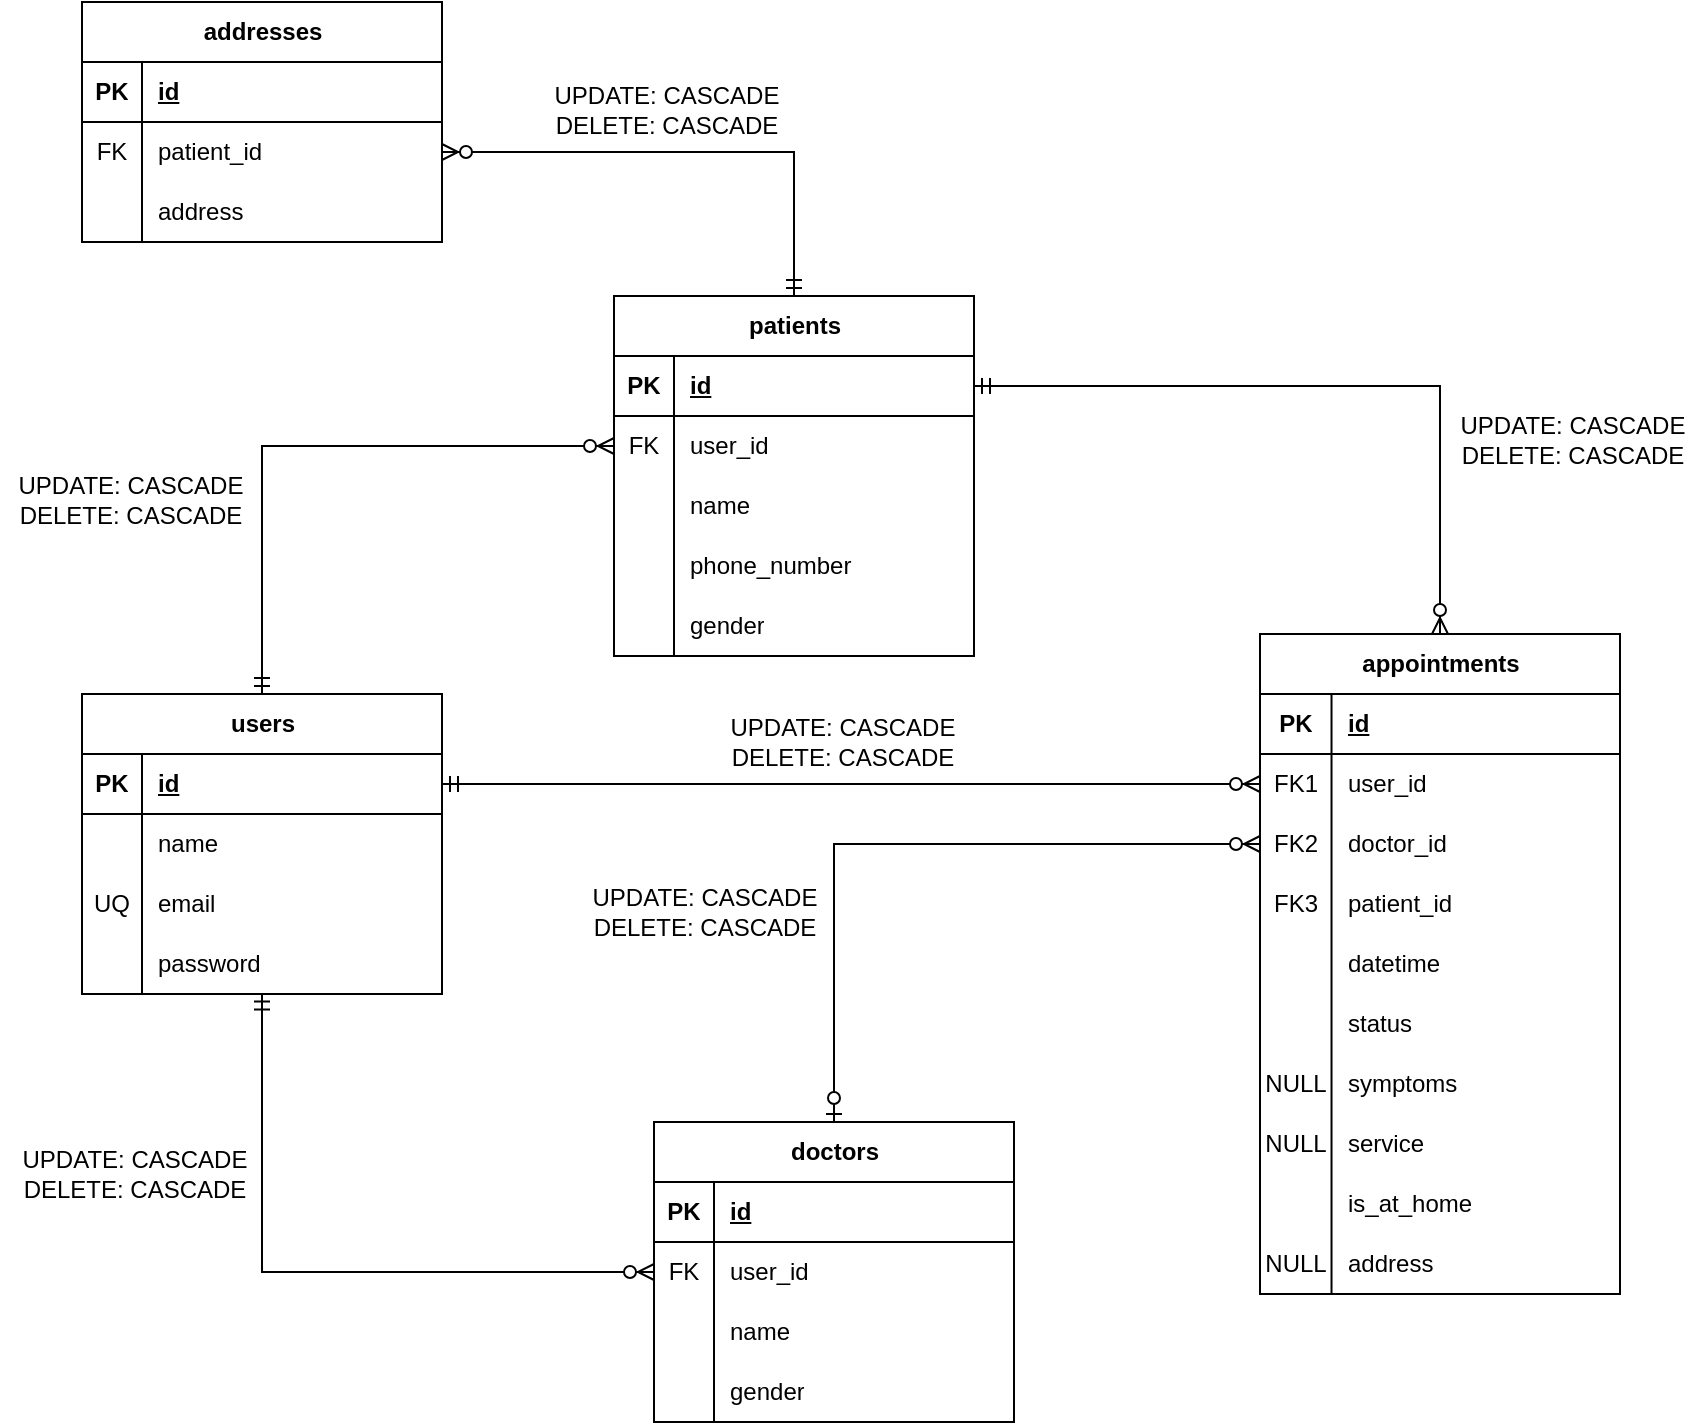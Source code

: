 <mxfile>
    <diagram id="qZbzcZr_mcHoZJ5l5g_3" name="Page-1">
        <mxGraphModel dx="1558" dy="884" grid="0" gridSize="10" guides="1" tooltips="1" connect="1" arrows="1" fold="1" page="1" pageScale="1" pageWidth="1100" pageHeight="850" math="0" shadow="0">
            <root>
                <mxCell id="0"/>
                <mxCell id="1" parent="0"/>
                <mxCell id="Csk8jIa5ygvsUAL_QhEg-624" value="users" style="shape=table;startSize=30;container=1;collapsible=1;childLayout=tableLayout;fixedRows=1;rowLines=0;fontStyle=1;align=center;resizeLast=1;html=1;" parent="1" vertex="1">
                    <mxGeometry x="166" y="434" width="180" height="150" as="geometry"/>
                </mxCell>
                <mxCell id="Csk8jIa5ygvsUAL_QhEg-625" value="" style="shape=tableRow;horizontal=0;startSize=0;swimlaneHead=0;swimlaneBody=0;fillColor=none;collapsible=0;dropTarget=0;points=[[0,0.5],[1,0.5]];portConstraint=eastwest;top=0;left=0;right=0;bottom=1;" parent="Csk8jIa5ygvsUAL_QhEg-624" vertex="1">
                    <mxGeometry y="30" width="180" height="30" as="geometry"/>
                </mxCell>
                <mxCell id="Csk8jIa5ygvsUAL_QhEg-626" value="PK" style="shape=partialRectangle;connectable=0;fillColor=none;top=0;left=0;bottom=0;right=0;fontStyle=1;overflow=hidden;whiteSpace=wrap;html=1;" parent="Csk8jIa5ygvsUAL_QhEg-625" vertex="1">
                    <mxGeometry width="30" height="30" as="geometry">
                        <mxRectangle width="30" height="30" as="alternateBounds"/>
                    </mxGeometry>
                </mxCell>
                <mxCell id="Csk8jIa5ygvsUAL_QhEg-627" value="id" style="shape=partialRectangle;connectable=0;fillColor=none;top=0;left=0;bottom=0;right=0;align=left;spacingLeft=6;fontStyle=5;overflow=hidden;whiteSpace=wrap;html=1;" parent="Csk8jIa5ygvsUAL_QhEg-625" vertex="1">
                    <mxGeometry x="30" width="150" height="30" as="geometry">
                        <mxRectangle width="150" height="30" as="alternateBounds"/>
                    </mxGeometry>
                </mxCell>
                <mxCell id="Csk8jIa5ygvsUAL_QhEg-628" value="" style="shape=tableRow;horizontal=0;startSize=0;swimlaneHead=0;swimlaneBody=0;fillColor=none;collapsible=0;dropTarget=0;points=[[0,0.5],[1,0.5]];portConstraint=eastwest;top=0;left=0;right=0;bottom=0;" parent="Csk8jIa5ygvsUAL_QhEg-624" vertex="1">
                    <mxGeometry y="60" width="180" height="30" as="geometry"/>
                </mxCell>
                <mxCell id="Csk8jIa5ygvsUAL_QhEg-629" value="" style="shape=partialRectangle;connectable=0;fillColor=none;top=0;left=0;bottom=0;right=0;editable=1;overflow=hidden;whiteSpace=wrap;html=1;" parent="Csk8jIa5ygvsUAL_QhEg-628" vertex="1">
                    <mxGeometry width="30" height="30" as="geometry">
                        <mxRectangle width="30" height="30" as="alternateBounds"/>
                    </mxGeometry>
                </mxCell>
                <mxCell id="Csk8jIa5ygvsUAL_QhEg-630" value="name" style="shape=partialRectangle;connectable=0;fillColor=none;top=0;left=0;bottom=0;right=0;align=left;spacingLeft=6;overflow=hidden;whiteSpace=wrap;html=1;" parent="Csk8jIa5ygvsUAL_QhEg-628" vertex="1">
                    <mxGeometry x="30" width="150" height="30" as="geometry">
                        <mxRectangle width="150" height="30" as="alternateBounds"/>
                    </mxGeometry>
                </mxCell>
                <mxCell id="Csk8jIa5ygvsUAL_QhEg-631" value="" style="shape=tableRow;horizontal=0;startSize=0;swimlaneHead=0;swimlaneBody=0;fillColor=none;collapsible=0;dropTarget=0;points=[[0,0.5],[1,0.5]];portConstraint=eastwest;top=0;left=0;right=0;bottom=0;" parent="Csk8jIa5ygvsUAL_QhEg-624" vertex="1">
                    <mxGeometry y="90" width="180" height="30" as="geometry"/>
                </mxCell>
                <mxCell id="Csk8jIa5ygvsUAL_QhEg-632" value="UQ" style="shape=partialRectangle;connectable=0;fillColor=none;top=0;left=0;bottom=0;right=0;editable=1;overflow=hidden;whiteSpace=wrap;html=1;" parent="Csk8jIa5ygvsUAL_QhEg-631" vertex="1">
                    <mxGeometry width="30" height="30" as="geometry">
                        <mxRectangle width="30" height="30" as="alternateBounds"/>
                    </mxGeometry>
                </mxCell>
                <mxCell id="Csk8jIa5ygvsUAL_QhEg-633" value="email" style="shape=partialRectangle;connectable=0;fillColor=none;top=0;left=0;bottom=0;right=0;align=left;spacingLeft=6;overflow=hidden;whiteSpace=wrap;html=1;" parent="Csk8jIa5ygvsUAL_QhEg-631" vertex="1">
                    <mxGeometry x="30" width="150" height="30" as="geometry">
                        <mxRectangle width="150" height="30" as="alternateBounds"/>
                    </mxGeometry>
                </mxCell>
                <mxCell id="Csk8jIa5ygvsUAL_QhEg-634" value="" style="shape=tableRow;horizontal=0;startSize=0;swimlaneHead=0;swimlaneBody=0;fillColor=none;collapsible=0;dropTarget=0;points=[[0,0.5],[1,0.5]];portConstraint=eastwest;top=0;left=0;right=0;bottom=0;" parent="Csk8jIa5ygvsUAL_QhEg-624" vertex="1">
                    <mxGeometry y="120" width="180" height="30" as="geometry"/>
                </mxCell>
                <mxCell id="Csk8jIa5ygvsUAL_QhEg-635" value="" style="shape=partialRectangle;connectable=0;fillColor=none;top=0;left=0;bottom=0;right=0;editable=1;overflow=hidden;whiteSpace=wrap;html=1;" parent="Csk8jIa5ygvsUAL_QhEg-634" vertex="1">
                    <mxGeometry width="30" height="30" as="geometry">
                        <mxRectangle width="30" height="30" as="alternateBounds"/>
                    </mxGeometry>
                </mxCell>
                <mxCell id="Csk8jIa5ygvsUAL_QhEg-636" value="password" style="shape=partialRectangle;connectable=0;fillColor=none;top=0;left=0;bottom=0;right=0;align=left;spacingLeft=6;overflow=hidden;whiteSpace=wrap;html=1;" parent="Csk8jIa5ygvsUAL_QhEg-634" vertex="1">
                    <mxGeometry x="30" width="150" height="30" as="geometry">
                        <mxRectangle width="150" height="30" as="alternateBounds"/>
                    </mxGeometry>
                </mxCell>
                <mxCell id="Csk8jIa5ygvsUAL_QhEg-637" value="doctors" style="shape=table;startSize=30;container=1;collapsible=1;childLayout=tableLayout;fixedRows=1;rowLines=0;fontStyle=1;align=center;resizeLast=1;html=1;" parent="1" vertex="1">
                    <mxGeometry x="452" y="648" width="180" height="150" as="geometry"/>
                </mxCell>
                <mxCell id="Csk8jIa5ygvsUAL_QhEg-638" value="" style="shape=tableRow;horizontal=0;startSize=0;swimlaneHead=0;swimlaneBody=0;fillColor=none;collapsible=0;dropTarget=0;points=[[0,0.5],[1,0.5]];portConstraint=eastwest;top=0;left=0;right=0;bottom=1;" parent="Csk8jIa5ygvsUAL_QhEg-637" vertex="1">
                    <mxGeometry y="30" width="180" height="30" as="geometry"/>
                </mxCell>
                <mxCell id="Csk8jIa5ygvsUAL_QhEg-639" value="PK" style="shape=partialRectangle;connectable=0;fillColor=none;top=0;left=0;bottom=0;right=0;fontStyle=1;overflow=hidden;whiteSpace=wrap;html=1;" parent="Csk8jIa5ygvsUAL_QhEg-638" vertex="1">
                    <mxGeometry width="30" height="30" as="geometry">
                        <mxRectangle width="30" height="30" as="alternateBounds"/>
                    </mxGeometry>
                </mxCell>
                <mxCell id="Csk8jIa5ygvsUAL_QhEg-640" value="id" style="shape=partialRectangle;connectable=0;fillColor=none;top=0;left=0;bottom=0;right=0;align=left;spacingLeft=6;fontStyle=5;overflow=hidden;whiteSpace=wrap;html=1;" parent="Csk8jIa5ygvsUAL_QhEg-638" vertex="1">
                    <mxGeometry x="30" width="150" height="30" as="geometry">
                        <mxRectangle width="150" height="30" as="alternateBounds"/>
                    </mxGeometry>
                </mxCell>
                <mxCell id="Csk8jIa5ygvsUAL_QhEg-641" value="" style="shape=tableRow;horizontal=0;startSize=0;swimlaneHead=0;swimlaneBody=0;fillColor=none;collapsible=0;dropTarget=0;points=[[0,0.5],[1,0.5]];portConstraint=eastwest;top=0;left=0;right=0;bottom=0;" parent="Csk8jIa5ygvsUAL_QhEg-637" vertex="1">
                    <mxGeometry y="60" width="180" height="30" as="geometry"/>
                </mxCell>
                <mxCell id="Csk8jIa5ygvsUAL_QhEg-642" value="FK" style="shape=partialRectangle;connectable=0;fillColor=none;top=0;left=0;bottom=0;right=0;editable=1;overflow=hidden;whiteSpace=wrap;html=1;" parent="Csk8jIa5ygvsUAL_QhEg-641" vertex="1">
                    <mxGeometry width="30" height="30" as="geometry">
                        <mxRectangle width="30" height="30" as="alternateBounds"/>
                    </mxGeometry>
                </mxCell>
                <mxCell id="Csk8jIa5ygvsUAL_QhEg-643" value="user_id" style="shape=partialRectangle;connectable=0;fillColor=none;top=0;left=0;bottom=0;right=0;align=left;spacingLeft=6;overflow=hidden;whiteSpace=wrap;html=1;" parent="Csk8jIa5ygvsUAL_QhEg-641" vertex="1">
                    <mxGeometry x="30" width="150" height="30" as="geometry">
                        <mxRectangle width="150" height="30" as="alternateBounds"/>
                    </mxGeometry>
                </mxCell>
                <mxCell id="Csk8jIa5ygvsUAL_QhEg-644" value="" style="shape=tableRow;horizontal=0;startSize=0;swimlaneHead=0;swimlaneBody=0;fillColor=none;collapsible=0;dropTarget=0;points=[[0,0.5],[1,0.5]];portConstraint=eastwest;top=0;left=0;right=0;bottom=0;" parent="Csk8jIa5ygvsUAL_QhEg-637" vertex="1">
                    <mxGeometry y="90" width="180" height="30" as="geometry"/>
                </mxCell>
                <mxCell id="Csk8jIa5ygvsUAL_QhEg-645" value="" style="shape=partialRectangle;connectable=0;fillColor=none;top=0;left=0;bottom=0;right=0;editable=1;overflow=hidden;whiteSpace=wrap;html=1;" parent="Csk8jIa5ygvsUAL_QhEg-644" vertex="1">
                    <mxGeometry width="30" height="30" as="geometry">
                        <mxRectangle width="30" height="30" as="alternateBounds"/>
                    </mxGeometry>
                </mxCell>
                <mxCell id="Csk8jIa5ygvsUAL_QhEg-646" value="name" style="shape=partialRectangle;connectable=0;fillColor=none;top=0;left=0;bottom=0;right=0;align=left;spacingLeft=6;overflow=hidden;whiteSpace=wrap;html=1;" parent="Csk8jIa5ygvsUAL_QhEg-644" vertex="1">
                    <mxGeometry x="30" width="150" height="30" as="geometry">
                        <mxRectangle width="150" height="30" as="alternateBounds"/>
                    </mxGeometry>
                </mxCell>
                <mxCell id="Csk8jIa5ygvsUAL_QhEg-647" value="" style="shape=tableRow;horizontal=0;startSize=0;swimlaneHead=0;swimlaneBody=0;fillColor=none;collapsible=0;dropTarget=0;points=[[0,0.5],[1,0.5]];portConstraint=eastwest;top=0;left=0;right=0;bottom=0;" parent="Csk8jIa5ygvsUAL_QhEg-637" vertex="1">
                    <mxGeometry y="120" width="180" height="30" as="geometry"/>
                </mxCell>
                <mxCell id="Csk8jIa5ygvsUAL_QhEg-648" value="" style="shape=partialRectangle;connectable=0;fillColor=none;top=0;left=0;bottom=0;right=0;editable=1;overflow=hidden;whiteSpace=wrap;html=1;" parent="Csk8jIa5ygvsUAL_QhEg-647" vertex="1">
                    <mxGeometry width="30" height="30" as="geometry">
                        <mxRectangle width="30" height="30" as="alternateBounds"/>
                    </mxGeometry>
                </mxCell>
                <mxCell id="Csk8jIa5ygvsUAL_QhEg-649" value="gender" style="shape=partialRectangle;connectable=0;fillColor=none;top=0;left=0;bottom=0;right=0;align=left;spacingLeft=6;overflow=hidden;whiteSpace=wrap;html=1;" parent="Csk8jIa5ygvsUAL_QhEg-647" vertex="1">
                    <mxGeometry x="30" width="150" height="30" as="geometry">
                        <mxRectangle width="150" height="30" as="alternateBounds"/>
                    </mxGeometry>
                </mxCell>
                <mxCell id="Csk8jIa5ygvsUAL_QhEg-650" value="patients" style="shape=table;startSize=30;container=1;collapsible=1;childLayout=tableLayout;fixedRows=1;rowLines=0;fontStyle=1;align=center;resizeLast=1;html=1;" parent="1" vertex="1">
                    <mxGeometry x="432" y="235" width="180" height="180" as="geometry"/>
                </mxCell>
                <mxCell id="Csk8jIa5ygvsUAL_QhEg-651" value="" style="shape=tableRow;horizontal=0;startSize=0;swimlaneHead=0;swimlaneBody=0;fillColor=none;collapsible=0;dropTarget=0;points=[[0,0.5],[1,0.5]];portConstraint=eastwest;top=0;left=0;right=0;bottom=1;" parent="Csk8jIa5ygvsUAL_QhEg-650" vertex="1">
                    <mxGeometry y="30" width="180" height="30" as="geometry"/>
                </mxCell>
                <mxCell id="Csk8jIa5ygvsUAL_QhEg-652" value="PK" style="shape=partialRectangle;connectable=0;fillColor=none;top=0;left=0;bottom=0;right=0;fontStyle=1;overflow=hidden;whiteSpace=wrap;html=1;" parent="Csk8jIa5ygvsUAL_QhEg-651" vertex="1">
                    <mxGeometry width="30" height="30" as="geometry">
                        <mxRectangle width="30" height="30" as="alternateBounds"/>
                    </mxGeometry>
                </mxCell>
                <mxCell id="Csk8jIa5ygvsUAL_QhEg-653" value="id" style="shape=partialRectangle;connectable=0;fillColor=none;top=0;left=0;bottom=0;right=0;align=left;spacingLeft=6;fontStyle=5;overflow=hidden;whiteSpace=wrap;html=1;" parent="Csk8jIa5ygvsUAL_QhEg-651" vertex="1">
                    <mxGeometry x="30" width="150" height="30" as="geometry">
                        <mxRectangle width="150" height="30" as="alternateBounds"/>
                    </mxGeometry>
                </mxCell>
                <mxCell id="Csk8jIa5ygvsUAL_QhEg-654" value="" style="shape=tableRow;horizontal=0;startSize=0;swimlaneHead=0;swimlaneBody=0;fillColor=none;collapsible=0;dropTarget=0;points=[[0,0.5],[1,0.5]];portConstraint=eastwest;top=0;left=0;right=0;bottom=0;" parent="Csk8jIa5ygvsUAL_QhEg-650" vertex="1">
                    <mxGeometry y="60" width="180" height="30" as="geometry"/>
                </mxCell>
                <mxCell id="Csk8jIa5ygvsUAL_QhEg-655" value="FK" style="shape=partialRectangle;connectable=0;fillColor=none;top=0;left=0;bottom=0;right=0;editable=1;overflow=hidden;whiteSpace=wrap;html=1;" parent="Csk8jIa5ygvsUAL_QhEg-654" vertex="1">
                    <mxGeometry width="30" height="30" as="geometry">
                        <mxRectangle width="30" height="30" as="alternateBounds"/>
                    </mxGeometry>
                </mxCell>
                <mxCell id="Csk8jIa5ygvsUAL_QhEg-656" value="user_id" style="shape=partialRectangle;connectable=0;fillColor=none;top=0;left=0;bottom=0;right=0;align=left;spacingLeft=6;overflow=hidden;whiteSpace=wrap;html=1;" parent="Csk8jIa5ygvsUAL_QhEg-654" vertex="1">
                    <mxGeometry x="30" width="150" height="30" as="geometry">
                        <mxRectangle width="150" height="30" as="alternateBounds"/>
                    </mxGeometry>
                </mxCell>
                <mxCell id="Csk8jIa5ygvsUAL_QhEg-657" value="" style="shape=tableRow;horizontal=0;startSize=0;swimlaneHead=0;swimlaneBody=0;fillColor=none;collapsible=0;dropTarget=0;points=[[0,0.5],[1,0.5]];portConstraint=eastwest;top=0;left=0;right=0;bottom=0;" parent="Csk8jIa5ygvsUAL_QhEg-650" vertex="1">
                    <mxGeometry y="90" width="180" height="30" as="geometry"/>
                </mxCell>
                <mxCell id="Csk8jIa5ygvsUAL_QhEg-658" value="" style="shape=partialRectangle;connectable=0;fillColor=none;top=0;left=0;bottom=0;right=0;editable=1;overflow=hidden;whiteSpace=wrap;html=1;" parent="Csk8jIa5ygvsUAL_QhEg-657" vertex="1">
                    <mxGeometry width="30" height="30" as="geometry">
                        <mxRectangle width="30" height="30" as="alternateBounds"/>
                    </mxGeometry>
                </mxCell>
                <mxCell id="Csk8jIa5ygvsUAL_QhEg-659" value="name" style="shape=partialRectangle;connectable=0;fillColor=none;top=0;left=0;bottom=0;right=0;align=left;spacingLeft=6;overflow=hidden;whiteSpace=wrap;html=1;" parent="Csk8jIa5ygvsUAL_QhEg-657" vertex="1">
                    <mxGeometry x="30" width="150" height="30" as="geometry">
                        <mxRectangle width="150" height="30" as="alternateBounds"/>
                    </mxGeometry>
                </mxCell>
                <mxCell id="Csk8jIa5ygvsUAL_QhEg-660" value="" style="shape=tableRow;horizontal=0;startSize=0;swimlaneHead=0;swimlaneBody=0;fillColor=none;collapsible=0;dropTarget=0;points=[[0,0.5],[1,0.5]];portConstraint=eastwest;top=0;left=0;right=0;bottom=0;" parent="Csk8jIa5ygvsUAL_QhEg-650" vertex="1">
                    <mxGeometry y="120" width="180" height="30" as="geometry"/>
                </mxCell>
                <mxCell id="Csk8jIa5ygvsUAL_QhEg-661" value="" style="shape=partialRectangle;connectable=0;fillColor=none;top=0;left=0;bottom=0;right=0;editable=1;overflow=hidden;whiteSpace=wrap;html=1;" parent="Csk8jIa5ygvsUAL_QhEg-660" vertex="1">
                    <mxGeometry width="30" height="30" as="geometry">
                        <mxRectangle width="30" height="30" as="alternateBounds"/>
                    </mxGeometry>
                </mxCell>
                <mxCell id="Csk8jIa5ygvsUAL_QhEg-662" value="phone_number" style="shape=partialRectangle;connectable=0;fillColor=none;top=0;left=0;bottom=0;right=0;align=left;spacingLeft=6;overflow=hidden;whiteSpace=wrap;html=1;" parent="Csk8jIa5ygvsUAL_QhEg-660" vertex="1">
                    <mxGeometry x="30" width="150" height="30" as="geometry">
                        <mxRectangle width="150" height="30" as="alternateBounds"/>
                    </mxGeometry>
                </mxCell>
                <mxCell id="Csk8jIa5ygvsUAL_QhEg-663" value="" style="shape=tableRow;horizontal=0;startSize=0;swimlaneHead=0;swimlaneBody=0;fillColor=none;collapsible=0;dropTarget=0;points=[[0,0.5],[1,0.5]];portConstraint=eastwest;top=0;left=0;right=0;bottom=0;" parent="Csk8jIa5ygvsUAL_QhEg-650" vertex="1">
                    <mxGeometry y="150" width="180" height="30" as="geometry"/>
                </mxCell>
                <mxCell id="Csk8jIa5ygvsUAL_QhEg-664" value="" style="shape=partialRectangle;connectable=0;fillColor=none;top=0;left=0;bottom=0;right=0;editable=1;overflow=hidden;whiteSpace=wrap;html=1;" parent="Csk8jIa5ygvsUAL_QhEg-663" vertex="1">
                    <mxGeometry width="30" height="30" as="geometry">
                        <mxRectangle width="30" height="30" as="alternateBounds"/>
                    </mxGeometry>
                </mxCell>
                <mxCell id="Csk8jIa5ygvsUAL_QhEg-665" value="gender" style="shape=partialRectangle;connectable=0;fillColor=none;top=0;left=0;bottom=0;right=0;align=left;spacingLeft=6;overflow=hidden;whiteSpace=wrap;html=1;" parent="Csk8jIa5ygvsUAL_QhEg-663" vertex="1">
                    <mxGeometry x="30" width="150" height="30" as="geometry">
                        <mxRectangle width="150" height="30" as="alternateBounds"/>
                    </mxGeometry>
                </mxCell>
                <mxCell id="Csk8jIa5ygvsUAL_QhEg-666" value="addresses" style="shape=table;startSize=30;container=1;collapsible=1;childLayout=tableLayout;fixedRows=1;rowLines=0;fontStyle=1;align=center;resizeLast=1;html=1;" parent="1" vertex="1">
                    <mxGeometry x="166" y="88" width="180" height="120" as="geometry"/>
                </mxCell>
                <mxCell id="Csk8jIa5ygvsUAL_QhEg-667" value="" style="shape=tableRow;horizontal=0;startSize=0;swimlaneHead=0;swimlaneBody=0;fillColor=none;collapsible=0;dropTarget=0;points=[[0,0.5],[1,0.5]];portConstraint=eastwest;top=0;left=0;right=0;bottom=1;" parent="Csk8jIa5ygvsUAL_QhEg-666" vertex="1">
                    <mxGeometry y="30" width="180" height="30" as="geometry"/>
                </mxCell>
                <mxCell id="Csk8jIa5ygvsUAL_QhEg-668" value="PK" style="shape=partialRectangle;connectable=0;fillColor=none;top=0;left=0;bottom=0;right=0;fontStyle=1;overflow=hidden;whiteSpace=wrap;html=1;" parent="Csk8jIa5ygvsUAL_QhEg-667" vertex="1">
                    <mxGeometry width="30" height="30" as="geometry">
                        <mxRectangle width="30" height="30" as="alternateBounds"/>
                    </mxGeometry>
                </mxCell>
                <mxCell id="Csk8jIa5ygvsUAL_QhEg-669" value="id" style="shape=partialRectangle;connectable=0;fillColor=none;top=0;left=0;bottom=0;right=0;align=left;spacingLeft=6;fontStyle=5;overflow=hidden;whiteSpace=wrap;html=1;" parent="Csk8jIa5ygvsUAL_QhEg-667" vertex="1">
                    <mxGeometry x="30" width="150" height="30" as="geometry">
                        <mxRectangle width="150" height="30" as="alternateBounds"/>
                    </mxGeometry>
                </mxCell>
                <mxCell id="Csk8jIa5ygvsUAL_QhEg-670" value="" style="shape=tableRow;horizontal=0;startSize=0;swimlaneHead=0;swimlaneBody=0;fillColor=none;collapsible=0;dropTarget=0;points=[[0,0.5],[1,0.5]];portConstraint=eastwest;top=0;left=0;right=0;bottom=0;" parent="Csk8jIa5ygvsUAL_QhEg-666" vertex="1">
                    <mxGeometry y="60" width="180" height="30" as="geometry"/>
                </mxCell>
                <mxCell id="Csk8jIa5ygvsUAL_QhEg-671" value="FK" style="shape=partialRectangle;connectable=0;fillColor=none;top=0;left=0;bottom=0;right=0;editable=1;overflow=hidden;whiteSpace=wrap;html=1;" parent="Csk8jIa5ygvsUAL_QhEg-670" vertex="1">
                    <mxGeometry width="30" height="30" as="geometry">
                        <mxRectangle width="30" height="30" as="alternateBounds"/>
                    </mxGeometry>
                </mxCell>
                <mxCell id="Csk8jIa5ygvsUAL_QhEg-672" value="patient_id" style="shape=partialRectangle;connectable=0;fillColor=none;top=0;left=0;bottom=0;right=0;align=left;spacingLeft=6;overflow=hidden;whiteSpace=wrap;html=1;" parent="Csk8jIa5ygvsUAL_QhEg-670" vertex="1">
                    <mxGeometry x="30" width="150" height="30" as="geometry">
                        <mxRectangle width="150" height="30" as="alternateBounds"/>
                    </mxGeometry>
                </mxCell>
                <mxCell id="Csk8jIa5ygvsUAL_QhEg-673" value="" style="shape=tableRow;horizontal=0;startSize=0;swimlaneHead=0;swimlaneBody=0;fillColor=none;collapsible=0;dropTarget=0;points=[[0,0.5],[1,0.5]];portConstraint=eastwest;top=0;left=0;right=0;bottom=0;" parent="Csk8jIa5ygvsUAL_QhEg-666" vertex="1">
                    <mxGeometry y="90" width="180" height="30" as="geometry"/>
                </mxCell>
                <mxCell id="Csk8jIa5ygvsUAL_QhEg-674" value="" style="shape=partialRectangle;connectable=0;fillColor=none;top=0;left=0;bottom=0;right=0;editable=1;overflow=hidden;whiteSpace=wrap;html=1;" parent="Csk8jIa5ygvsUAL_QhEg-673" vertex="1">
                    <mxGeometry width="30" height="30" as="geometry">
                        <mxRectangle width="30" height="30" as="alternateBounds"/>
                    </mxGeometry>
                </mxCell>
                <mxCell id="Csk8jIa5ygvsUAL_QhEg-675" value="address" style="shape=partialRectangle;connectable=0;fillColor=none;top=0;left=0;bottom=0;right=0;align=left;spacingLeft=6;overflow=hidden;whiteSpace=wrap;html=1;" parent="Csk8jIa5ygvsUAL_QhEg-673" vertex="1">
                    <mxGeometry x="30" width="150" height="30" as="geometry">
                        <mxRectangle width="150" height="30" as="alternateBounds"/>
                    </mxGeometry>
                </mxCell>
                <mxCell id="Csk8jIa5ygvsUAL_QhEg-676" value="appointments" style="shape=table;startSize=30;container=1;collapsible=1;childLayout=tableLayout;fixedRows=1;rowLines=0;fontStyle=1;align=center;resizeLast=1;html=1;" parent="1" vertex="1">
                    <mxGeometry x="755" y="404" width="180" height="330" as="geometry"/>
                </mxCell>
                <mxCell id="Csk8jIa5ygvsUAL_QhEg-677" value="" style="shape=tableRow;horizontal=0;startSize=0;swimlaneHead=0;swimlaneBody=0;fillColor=none;collapsible=0;dropTarget=0;points=[[0,0.5],[1,0.5]];portConstraint=eastwest;top=0;left=0;right=0;bottom=1;" parent="Csk8jIa5ygvsUAL_QhEg-676" vertex="1">
                    <mxGeometry y="30" width="180" height="30" as="geometry"/>
                </mxCell>
                <mxCell id="Csk8jIa5ygvsUAL_QhEg-678" value="PK" style="shape=partialRectangle;connectable=0;fillColor=none;top=0;left=0;bottom=0;right=0;fontStyle=1;overflow=hidden;whiteSpace=wrap;html=1;" parent="Csk8jIa5ygvsUAL_QhEg-677" vertex="1">
                    <mxGeometry width="35.759" height="30" as="geometry">
                        <mxRectangle width="35.759" height="30" as="alternateBounds"/>
                    </mxGeometry>
                </mxCell>
                <mxCell id="Csk8jIa5ygvsUAL_QhEg-679" value="id" style="shape=partialRectangle;connectable=0;fillColor=none;top=0;left=0;bottom=0;right=0;align=left;spacingLeft=6;fontStyle=5;overflow=hidden;whiteSpace=wrap;html=1;" parent="Csk8jIa5ygvsUAL_QhEg-677" vertex="1">
                    <mxGeometry x="35.759" width="144.241" height="30" as="geometry">
                        <mxRectangle width="144.241" height="30" as="alternateBounds"/>
                    </mxGeometry>
                </mxCell>
                <mxCell id="Csk8jIa5ygvsUAL_QhEg-680" value="" style="shape=tableRow;horizontal=0;startSize=0;swimlaneHead=0;swimlaneBody=0;fillColor=none;collapsible=0;dropTarget=0;points=[[0,0.5],[1,0.5]];portConstraint=eastwest;top=0;left=0;right=0;bottom=0;" parent="Csk8jIa5ygvsUAL_QhEg-676" vertex="1">
                    <mxGeometry y="60" width="180" height="30" as="geometry"/>
                </mxCell>
                <mxCell id="Csk8jIa5ygvsUAL_QhEg-681" value="FK1" style="shape=partialRectangle;connectable=0;fillColor=none;top=0;left=0;bottom=0;right=0;editable=1;overflow=hidden;whiteSpace=wrap;html=1;" parent="Csk8jIa5ygvsUAL_QhEg-680" vertex="1">
                    <mxGeometry width="35.759" height="30" as="geometry">
                        <mxRectangle width="35.759" height="30" as="alternateBounds"/>
                    </mxGeometry>
                </mxCell>
                <mxCell id="Csk8jIa5ygvsUAL_QhEg-682" value="user_id" style="shape=partialRectangle;connectable=0;fillColor=none;top=0;left=0;bottom=0;right=0;align=left;spacingLeft=6;overflow=hidden;whiteSpace=wrap;html=1;" parent="Csk8jIa5ygvsUAL_QhEg-680" vertex="1">
                    <mxGeometry x="35.759" width="144.241" height="30" as="geometry">
                        <mxRectangle width="144.241" height="30" as="alternateBounds"/>
                    </mxGeometry>
                </mxCell>
                <mxCell id="Csk8jIa5ygvsUAL_QhEg-683" value="" style="shape=tableRow;horizontal=0;startSize=0;swimlaneHead=0;swimlaneBody=0;fillColor=none;collapsible=0;dropTarget=0;points=[[0,0.5],[1,0.5]];portConstraint=eastwest;top=0;left=0;right=0;bottom=0;" parent="Csk8jIa5ygvsUAL_QhEg-676" vertex="1">
                    <mxGeometry y="90" width="180" height="30" as="geometry"/>
                </mxCell>
                <mxCell id="Csk8jIa5ygvsUAL_QhEg-684" value="FK2" style="shape=partialRectangle;connectable=0;fillColor=none;top=0;left=0;bottom=0;right=0;editable=1;overflow=hidden;whiteSpace=wrap;html=1;" parent="Csk8jIa5ygvsUAL_QhEg-683" vertex="1">
                    <mxGeometry width="35.759" height="30" as="geometry">
                        <mxRectangle width="35.759" height="30" as="alternateBounds"/>
                    </mxGeometry>
                </mxCell>
                <mxCell id="Csk8jIa5ygvsUAL_QhEg-685" value="doctor_id" style="shape=partialRectangle;connectable=0;fillColor=none;top=0;left=0;bottom=0;right=0;align=left;spacingLeft=6;overflow=hidden;whiteSpace=wrap;html=1;" parent="Csk8jIa5ygvsUAL_QhEg-683" vertex="1">
                    <mxGeometry x="35.759" width="144.241" height="30" as="geometry">
                        <mxRectangle width="144.241" height="30" as="alternateBounds"/>
                    </mxGeometry>
                </mxCell>
                <mxCell id="Csk8jIa5ygvsUAL_QhEg-686" value="" style="shape=tableRow;horizontal=0;startSize=0;swimlaneHead=0;swimlaneBody=0;fillColor=none;collapsible=0;dropTarget=0;points=[[0,0.5],[1,0.5]];portConstraint=eastwest;top=0;left=0;right=0;bottom=0;" parent="Csk8jIa5ygvsUAL_QhEg-676" vertex="1">
                    <mxGeometry y="120" width="180" height="30" as="geometry"/>
                </mxCell>
                <mxCell id="Csk8jIa5ygvsUAL_QhEg-687" value="FK3" style="shape=partialRectangle;connectable=0;fillColor=none;top=0;left=0;bottom=0;right=0;editable=1;overflow=hidden;whiteSpace=wrap;html=1;" parent="Csk8jIa5ygvsUAL_QhEg-686" vertex="1">
                    <mxGeometry width="35.759" height="30" as="geometry">
                        <mxRectangle width="35.759" height="30" as="alternateBounds"/>
                    </mxGeometry>
                </mxCell>
                <mxCell id="Csk8jIa5ygvsUAL_QhEg-688" value="patient_id" style="shape=partialRectangle;connectable=0;fillColor=none;top=0;left=0;bottom=0;right=0;align=left;spacingLeft=6;overflow=hidden;whiteSpace=wrap;html=1;" parent="Csk8jIa5ygvsUAL_QhEg-686" vertex="1">
                    <mxGeometry x="35.759" width="144.241" height="30" as="geometry">
                        <mxRectangle width="144.241" height="30" as="alternateBounds"/>
                    </mxGeometry>
                </mxCell>
                <mxCell id="Csk8jIa5ygvsUAL_QhEg-689" value="" style="shape=tableRow;horizontal=0;startSize=0;swimlaneHead=0;swimlaneBody=0;fillColor=none;collapsible=0;dropTarget=0;points=[[0,0.5],[1,0.5]];portConstraint=eastwest;top=0;left=0;right=0;bottom=0;" parent="Csk8jIa5ygvsUAL_QhEg-676" vertex="1">
                    <mxGeometry y="150" width="180" height="30" as="geometry"/>
                </mxCell>
                <mxCell id="Csk8jIa5ygvsUAL_QhEg-690" value="" style="shape=partialRectangle;connectable=0;fillColor=none;top=0;left=0;bottom=0;right=0;editable=1;overflow=hidden;whiteSpace=wrap;html=1;" parent="Csk8jIa5ygvsUAL_QhEg-689" vertex="1">
                    <mxGeometry width="35.759" height="30" as="geometry">
                        <mxRectangle width="35.759" height="30" as="alternateBounds"/>
                    </mxGeometry>
                </mxCell>
                <mxCell id="Csk8jIa5ygvsUAL_QhEg-691" value="datetime" style="shape=partialRectangle;connectable=0;fillColor=none;top=0;left=0;bottom=0;right=0;align=left;spacingLeft=6;overflow=hidden;whiteSpace=wrap;html=1;" parent="Csk8jIa5ygvsUAL_QhEg-689" vertex="1">
                    <mxGeometry x="35.759" width="144.241" height="30" as="geometry">
                        <mxRectangle width="144.241" height="30" as="alternateBounds"/>
                    </mxGeometry>
                </mxCell>
                <mxCell id="Csk8jIa5ygvsUAL_QhEg-692" value="" style="shape=tableRow;horizontal=0;startSize=0;swimlaneHead=0;swimlaneBody=0;fillColor=none;collapsible=0;dropTarget=0;points=[[0,0.5],[1,0.5]];portConstraint=eastwest;top=0;left=0;right=0;bottom=0;" parent="Csk8jIa5ygvsUAL_QhEg-676" vertex="1">
                    <mxGeometry y="180" width="180" height="30" as="geometry"/>
                </mxCell>
                <mxCell id="Csk8jIa5ygvsUAL_QhEg-693" value="" style="shape=partialRectangle;connectable=0;fillColor=none;top=0;left=0;bottom=0;right=0;editable=1;overflow=hidden;whiteSpace=wrap;html=1;" parent="Csk8jIa5ygvsUAL_QhEg-692" vertex="1">
                    <mxGeometry width="35.759" height="30" as="geometry">
                        <mxRectangle width="35.759" height="30" as="alternateBounds"/>
                    </mxGeometry>
                </mxCell>
                <mxCell id="Csk8jIa5ygvsUAL_QhEg-694" value="status" style="shape=partialRectangle;connectable=0;fillColor=none;top=0;left=0;bottom=0;right=0;align=left;spacingLeft=6;overflow=hidden;whiteSpace=wrap;html=1;" parent="Csk8jIa5ygvsUAL_QhEg-692" vertex="1">
                    <mxGeometry x="35.759" width="144.241" height="30" as="geometry">
                        <mxRectangle width="144.241" height="30" as="alternateBounds"/>
                    </mxGeometry>
                </mxCell>
                <mxCell id="Csk8jIa5ygvsUAL_QhEg-695" value="" style="shape=tableRow;horizontal=0;startSize=0;swimlaneHead=0;swimlaneBody=0;fillColor=none;collapsible=0;dropTarget=0;points=[[0,0.5],[1,0.5]];portConstraint=eastwest;top=0;left=0;right=0;bottom=0;" parent="Csk8jIa5ygvsUAL_QhEg-676" vertex="1">
                    <mxGeometry y="210" width="180" height="30" as="geometry"/>
                </mxCell>
                <mxCell id="Csk8jIa5ygvsUAL_QhEg-696" value="NULL" style="shape=partialRectangle;connectable=0;fillColor=none;top=0;left=0;bottom=0;right=0;editable=1;overflow=hidden;whiteSpace=wrap;html=1;" parent="Csk8jIa5ygvsUAL_QhEg-695" vertex="1">
                    <mxGeometry width="35.759" height="30" as="geometry">
                        <mxRectangle width="35.759" height="30" as="alternateBounds"/>
                    </mxGeometry>
                </mxCell>
                <mxCell id="Csk8jIa5ygvsUAL_QhEg-697" value="symptoms" style="shape=partialRectangle;connectable=0;fillColor=none;top=0;left=0;bottom=0;right=0;align=left;spacingLeft=6;overflow=hidden;whiteSpace=wrap;html=1;" parent="Csk8jIa5ygvsUAL_QhEg-695" vertex="1">
                    <mxGeometry x="35.759" width="144.241" height="30" as="geometry">
                        <mxRectangle width="144.241" height="30" as="alternateBounds"/>
                    </mxGeometry>
                </mxCell>
                <mxCell id="Csk8jIa5ygvsUAL_QhEg-698" value="" style="shape=tableRow;horizontal=0;startSize=0;swimlaneHead=0;swimlaneBody=0;fillColor=none;collapsible=0;dropTarget=0;points=[[0,0.5],[1,0.5]];portConstraint=eastwest;top=0;left=0;right=0;bottom=0;" parent="Csk8jIa5ygvsUAL_QhEg-676" vertex="1">
                    <mxGeometry y="240" width="180" height="30" as="geometry"/>
                </mxCell>
                <mxCell id="Csk8jIa5ygvsUAL_QhEg-699" value="NULL" style="shape=partialRectangle;connectable=0;fillColor=none;top=0;left=0;bottom=0;right=0;editable=1;overflow=hidden;whiteSpace=wrap;html=1;" parent="Csk8jIa5ygvsUAL_QhEg-698" vertex="1">
                    <mxGeometry width="35.759" height="30" as="geometry">
                        <mxRectangle width="35.759" height="30" as="alternateBounds"/>
                    </mxGeometry>
                </mxCell>
                <mxCell id="Csk8jIa5ygvsUAL_QhEg-700" value="service" style="shape=partialRectangle;connectable=0;fillColor=none;top=0;left=0;bottom=0;right=0;align=left;spacingLeft=6;overflow=hidden;whiteSpace=wrap;html=1;" parent="Csk8jIa5ygvsUAL_QhEg-698" vertex="1">
                    <mxGeometry x="35.759" width="144.241" height="30" as="geometry">
                        <mxRectangle width="144.241" height="30" as="alternateBounds"/>
                    </mxGeometry>
                </mxCell>
                <mxCell id="Csk8jIa5ygvsUAL_QhEg-701" value="" style="shape=tableRow;horizontal=0;startSize=0;swimlaneHead=0;swimlaneBody=0;fillColor=none;collapsible=0;dropTarget=0;points=[[0,0.5],[1,0.5]];portConstraint=eastwest;top=0;left=0;right=0;bottom=0;" parent="Csk8jIa5ygvsUAL_QhEg-676" vertex="1">
                    <mxGeometry y="270" width="180" height="30" as="geometry"/>
                </mxCell>
                <mxCell id="Csk8jIa5ygvsUAL_QhEg-702" value="" style="shape=partialRectangle;connectable=0;fillColor=none;top=0;left=0;bottom=0;right=0;editable=1;overflow=hidden;whiteSpace=wrap;html=1;" parent="Csk8jIa5ygvsUAL_QhEg-701" vertex="1">
                    <mxGeometry width="35.759" height="30" as="geometry">
                        <mxRectangle width="35.759" height="30" as="alternateBounds"/>
                    </mxGeometry>
                </mxCell>
                <mxCell id="Csk8jIa5ygvsUAL_QhEg-703" value="is_at_home" style="shape=partialRectangle;connectable=0;fillColor=none;top=0;left=0;bottom=0;right=0;align=left;spacingLeft=6;overflow=hidden;whiteSpace=wrap;html=1;" parent="Csk8jIa5ygvsUAL_QhEg-701" vertex="1">
                    <mxGeometry x="35.759" width="144.241" height="30" as="geometry">
                        <mxRectangle width="144.241" height="30" as="alternateBounds"/>
                    </mxGeometry>
                </mxCell>
                <mxCell id="Csk8jIa5ygvsUAL_QhEg-704" value="" style="shape=tableRow;horizontal=0;startSize=0;swimlaneHead=0;swimlaneBody=0;fillColor=none;collapsible=0;dropTarget=0;points=[[0,0.5],[1,0.5]];portConstraint=eastwest;top=0;left=0;right=0;bottom=0;" parent="Csk8jIa5ygvsUAL_QhEg-676" vertex="1">
                    <mxGeometry y="300" width="180" height="30" as="geometry"/>
                </mxCell>
                <mxCell id="Csk8jIa5ygvsUAL_QhEg-705" value="NULL" style="shape=partialRectangle;connectable=0;fillColor=none;top=0;left=0;bottom=0;right=0;editable=1;overflow=hidden;whiteSpace=wrap;html=1;" parent="Csk8jIa5ygvsUAL_QhEg-704" vertex="1">
                    <mxGeometry width="35.759" height="30" as="geometry">
                        <mxRectangle width="35.759" height="30" as="alternateBounds"/>
                    </mxGeometry>
                </mxCell>
                <mxCell id="Csk8jIa5ygvsUAL_QhEg-706" value="address" style="shape=partialRectangle;connectable=0;fillColor=none;top=0;left=0;bottom=0;right=0;align=left;spacingLeft=6;overflow=hidden;whiteSpace=wrap;html=1;" parent="Csk8jIa5ygvsUAL_QhEg-704" vertex="1">
                    <mxGeometry x="35.759" width="144.241" height="30" as="geometry">
                        <mxRectangle width="144.241" height="30" as="alternateBounds"/>
                    </mxGeometry>
                </mxCell>
                <mxCell id="Csk8jIa5ygvsUAL_QhEg-707" value="" style="edgeStyle=orthogonalEdgeStyle;fontSize=12;html=1;endArrow=ERzeroToMany;startArrow=ERmandOne;rounded=0;entryX=0;entryY=0.5;entryDx=0;entryDy=0;exitX=0.5;exitY=0.991;exitDx=0;exitDy=0;exitPerimeter=0;" parent="1" source="Csk8jIa5ygvsUAL_QhEg-634" target="Csk8jIa5ygvsUAL_QhEg-641" edge="1">
                    <mxGeometry width="100" height="100" relative="1" as="geometry">
                        <mxPoint x="256" y="584" as="sourcePoint"/>
                        <mxPoint x="253" y="610" as="targetPoint"/>
                    </mxGeometry>
                </mxCell>
                <mxCell id="Csk8jIa5ygvsUAL_QhEg-708" value="" style="edgeStyle=orthogonalEdgeStyle;fontSize=12;html=1;endArrow=ERzeroToMany;startArrow=ERmandOne;rounded=0;entryX=0;entryY=0.5;entryDx=0;entryDy=0;exitX=0.5;exitY=0;exitDx=0;exitDy=0;" parent="1" source="Csk8jIa5ygvsUAL_QhEg-624" target="Csk8jIa5ygvsUAL_QhEg-654" edge="1">
                    <mxGeometry width="100" height="100" relative="1" as="geometry">
                        <mxPoint x="196" y="326" as="sourcePoint"/>
                        <mxPoint x="417" y="376" as="targetPoint"/>
                    </mxGeometry>
                </mxCell>
                <mxCell id="Csk8jIa5ygvsUAL_QhEg-709" value="" style="fontSize=12;html=1;endArrow=ERzeroToMany;startArrow=ERmandOne;rounded=0;entryX=0;entryY=0.5;entryDx=0;entryDy=0;exitX=1;exitY=0.5;exitDx=0;exitDy=0;elbow=vertical;" parent="1" source="Csk8jIa5ygvsUAL_QhEg-625" target="Csk8jIa5ygvsUAL_QhEg-680" edge="1">
                    <mxGeometry width="100" height="100" relative="1" as="geometry">
                        <mxPoint x="311" y="440" as="sourcePoint"/>
                        <mxPoint x="487" y="316" as="targetPoint"/>
                    </mxGeometry>
                </mxCell>
                <mxCell id="Csk8jIa5ygvsUAL_QhEg-710" value="" style="edgeStyle=orthogonalEdgeStyle;fontSize=12;html=1;endArrow=ERzeroToMany;startArrow=ERzeroToOne;rounded=0;entryX=0;entryY=0.5;entryDx=0;entryDy=0;exitX=0.5;exitY=0;exitDx=0;exitDy=0;" parent="1" source="Csk8jIa5ygvsUAL_QhEg-637" target="Csk8jIa5ygvsUAL_QhEg-683" edge="1">
                    <mxGeometry width="100" height="100" relative="1" as="geometry">
                        <mxPoint x="610" y="561" as="sourcePoint"/>
                        <mxPoint x="710" y="461" as="targetPoint"/>
                    </mxGeometry>
                </mxCell>
                <mxCell id="Csk8jIa5ygvsUAL_QhEg-711" value="" style="edgeStyle=orthogonalEdgeStyle;fontSize=12;html=1;endArrow=ERzeroToMany;startArrow=ERmandOne;rounded=0;entryX=0.5;entryY=0;entryDx=0;entryDy=0;exitX=1;exitY=0.5;exitDx=0;exitDy=0;" parent="1" source="Csk8jIa5ygvsUAL_QhEg-651" target="Csk8jIa5ygvsUAL_QhEg-676" edge="1">
                    <mxGeometry width="100" height="100" relative="1" as="geometry">
                        <mxPoint x="347" y="430" as="sourcePoint"/>
                        <mxPoint x="523" y="306" as="targetPoint"/>
                    </mxGeometry>
                </mxCell>
                <mxCell id="Csk8jIa5ygvsUAL_QhEg-712" value="" style="edgeStyle=orthogonalEdgeStyle;fontSize=12;html=1;endArrow=ERzeroToMany;startArrow=ERmandOne;rounded=0;entryX=1;entryY=0.5;entryDx=0;entryDy=0;exitX=0.5;exitY=0;exitDx=0;exitDy=0;" parent="1" source="Csk8jIa5ygvsUAL_QhEg-650" target="Csk8jIa5ygvsUAL_QhEg-670" edge="1">
                    <mxGeometry width="100" height="100" relative="1" as="geometry">
                        <mxPoint x="367" y="98" as="sourcePoint"/>
                        <mxPoint x="600" y="222" as="targetPoint"/>
                    </mxGeometry>
                </mxCell>
                <mxCell id="Csk8jIa5ygvsUAL_QhEg-713" value="&lt;font style=&quot;color: light-dark(rgb(0, 0, 0), rgb(255, 255, 255));&quot;&gt;UPDATE: CASCADE&lt;/font&gt;&lt;div&gt;&lt;font style=&quot;color: light-dark(rgb(0, 0, 0), rgb(255, 255, 255));&quot;&gt;DELETE: CASCADE&lt;/font&gt;&lt;/div&gt;" style="text;html=1;align=center;verticalAlign=middle;resizable=0;points=[];autosize=1;strokeColor=none;fillColor=none;" parent="1" vertex="1">
                    <mxGeometry x="481" y="437" width="130" height="41" as="geometry"/>
                </mxCell>
                <mxCell id="Csk8jIa5ygvsUAL_QhEg-714" value="&lt;font style=&quot;color: light-dark(rgb(0, 0, 0), rgb(255, 255, 255));&quot;&gt;UPDATE: CASCADE&lt;/font&gt;&lt;div&gt;&lt;font style=&quot;color: light-dark(rgb(0, 0, 0), rgb(255, 255, 255));&quot;&gt;DELETE: CASCADE&lt;/font&gt;&lt;/div&gt;" style="text;html=1;align=center;verticalAlign=middle;resizable=0;points=[];autosize=1;strokeColor=none;fillColor=none;" parent="1" vertex="1">
                    <mxGeometry x="127" y="653" width="130" height="41" as="geometry"/>
                </mxCell>
                <mxCell id="Csk8jIa5ygvsUAL_QhEg-715" value="&lt;font style=&quot;color: light-dark(rgb(0, 0, 0), rgb(255, 255, 255));&quot;&gt;UPDATE: CASCADE&lt;/font&gt;&lt;div&gt;&lt;font style=&quot;color: light-dark(rgb(0, 0, 0), rgb(255, 255, 255));&quot;&gt;DELETE: CASCADE&lt;/font&gt;&lt;/div&gt;" style="text;html=1;align=center;verticalAlign=middle;resizable=0;points=[];autosize=1;strokeColor=none;fillColor=none;" parent="1" vertex="1">
                    <mxGeometry x="412" y="522" width="130" height="41" as="geometry"/>
                </mxCell>
                <mxCell id="Csk8jIa5ygvsUAL_QhEg-716" value="&lt;font style=&quot;color: light-dark(rgb(0, 0, 0), rgb(255, 255, 255));&quot;&gt;UPDATE: CASCADE&lt;/font&gt;&lt;div&gt;&lt;font style=&quot;color: light-dark(rgb(0, 0, 0), rgb(255, 255, 255));&quot;&gt;DELETE: CASCADE&lt;/font&gt;&lt;/div&gt;" style="text;html=1;align=center;verticalAlign=middle;resizable=0;points=[];autosize=1;strokeColor=none;fillColor=none;fontColor=light-dark(#000000,#FFFFFF);" parent="1" vertex="1">
                    <mxGeometry x="125" y="316" width="130" height="41" as="geometry"/>
                </mxCell>
                <mxCell id="Csk8jIa5ygvsUAL_QhEg-717" value="&lt;font style=&quot;color: light-dark(rgb(0, 0, 0), rgb(255, 255, 255));&quot;&gt;UPDATE: CASCADE&lt;/font&gt;&lt;div&gt;&lt;font style=&quot;color: light-dark(rgb(0, 0, 0), rgb(255, 255, 255));&quot;&gt;DELETE: CASCADE&lt;/font&gt;&lt;/div&gt;" style="text;html=1;align=center;verticalAlign=middle;resizable=0;points=[];autosize=1;strokeColor=none;fillColor=none;" parent="1" vertex="1">
                    <mxGeometry x="846" y="286" width="130" height="41" as="geometry"/>
                </mxCell>
                <mxCell id="Csk8jIa5ygvsUAL_QhEg-718" value="&lt;font style=&quot;color: light-dark(rgb(0, 0, 0), rgb(255, 255, 255));&quot;&gt;UPDATE: CASCADE&lt;/font&gt;&lt;div&gt;&lt;font style=&quot;color: light-dark(rgb(0, 0, 0), rgb(255, 255, 255));&quot;&gt;DELETE: CASCADE&lt;/font&gt;&lt;/div&gt;" style="text;html=1;align=center;verticalAlign=middle;resizable=0;points=[];autosize=1;strokeColor=none;fillColor=none;fontColor=light-dark(#000000,#FFFFFF);" parent="1" vertex="1">
                    <mxGeometry x="393" y="121" width="130" height="41" as="geometry"/>
                </mxCell>
            </root>
        </mxGraphModel>
    </diagram>
</mxfile>
